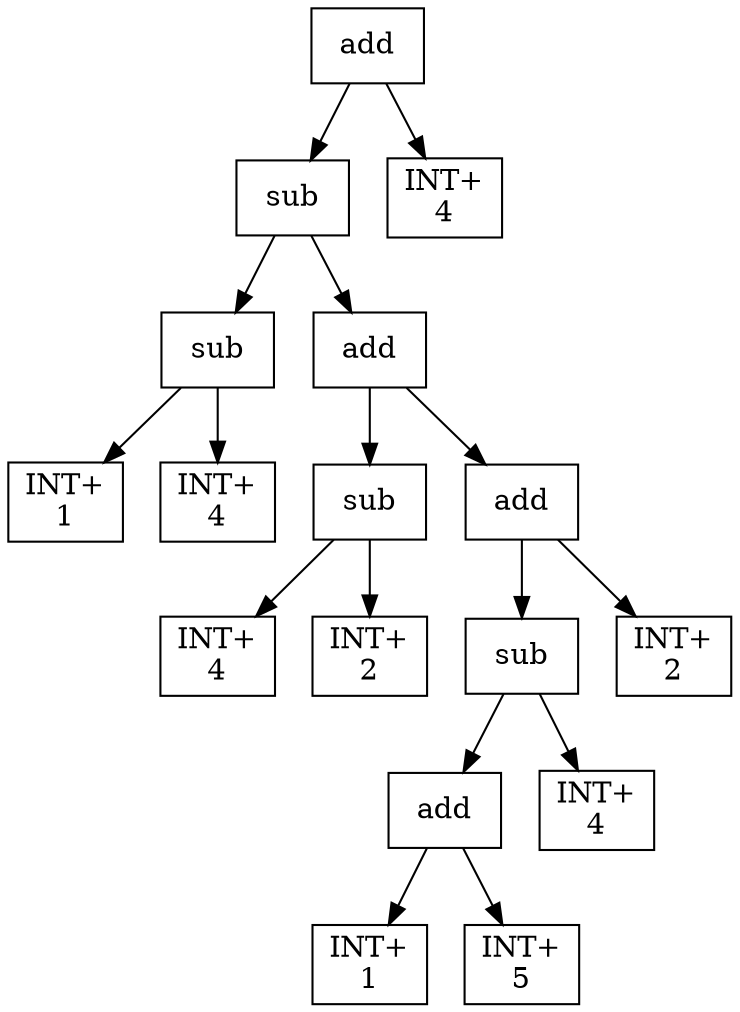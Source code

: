digraph expr {
  node [shape=box];
  n1 [label="add"];
  n2 [label="sub"];
  n3 [label="sub"];
  n4 [label="INT+\n1"];
  n5 [label="INT+\n4"];
  n3 -> n4;
  n3 -> n5;
  n6 [label="add"];
  n7 [label="sub"];
  n8 [label="INT+\n4"];
  n9 [label="INT+\n2"];
  n7 -> n8;
  n7 -> n9;
  n10 [label="add"];
  n11 [label="sub"];
  n12 [label="add"];
  n13 [label="INT+\n1"];
  n14 [label="INT+\n5"];
  n12 -> n13;
  n12 -> n14;
  n15 [label="INT+\n4"];
  n11 -> n12;
  n11 -> n15;
  n16 [label="INT+\n2"];
  n10 -> n11;
  n10 -> n16;
  n6 -> n7;
  n6 -> n10;
  n2 -> n3;
  n2 -> n6;
  n17 [label="INT+\n4"];
  n1 -> n2;
  n1 -> n17;
}